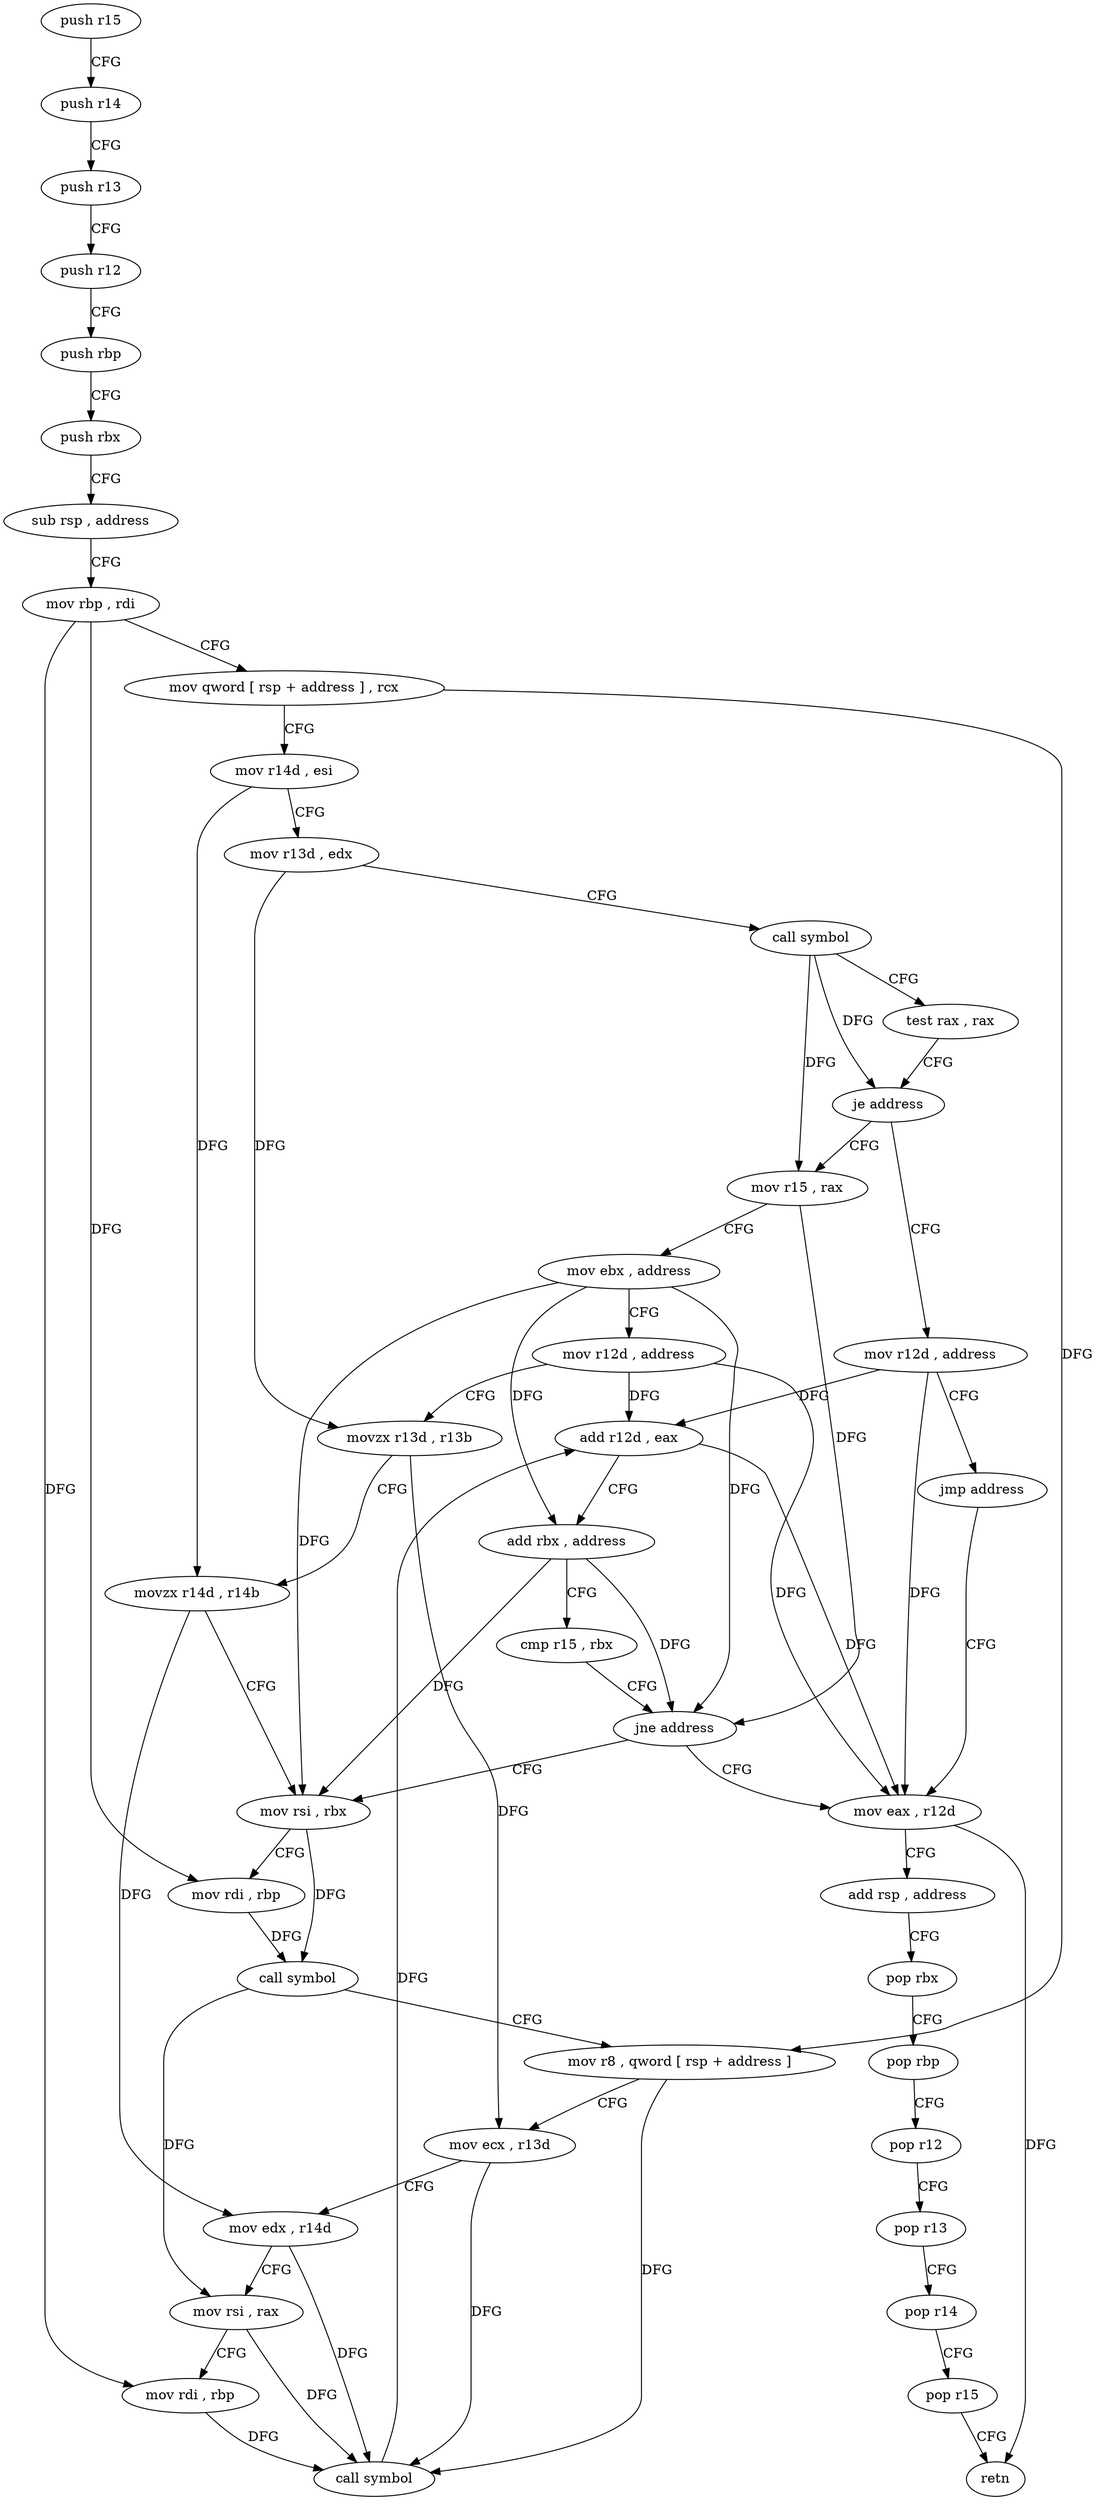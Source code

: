 digraph "func" {
"121078" [label = "push r15" ]
"121080" [label = "push r14" ]
"121082" [label = "push r13" ]
"121084" [label = "push r12" ]
"121086" [label = "push rbp" ]
"121087" [label = "push rbx" ]
"121088" [label = "sub rsp , address" ]
"121092" [label = "mov rbp , rdi" ]
"121095" [label = "mov qword [ rsp + address ] , rcx" ]
"121100" [label = "mov r14d , esi" ]
"121103" [label = "mov r13d , edx" ]
"121106" [label = "call symbol" ]
"121111" [label = "test rax , rax" ]
"121114" [label = "je address" ]
"121201" [label = "mov r12d , address" ]
"121116" [label = "mov r15 , rax" ]
"121207" [label = "jmp address" ]
"121183" [label = "mov eax , r12d" ]
"121119" [label = "mov ebx , address" ]
"121124" [label = "mov r12d , address" ]
"121130" [label = "movzx r13d , r13b" ]
"121134" [label = "movzx r14d , r14b" ]
"121138" [label = "mov rsi , rbx" ]
"121186" [label = "add rsp , address" ]
"121190" [label = "pop rbx" ]
"121191" [label = "pop rbp" ]
"121192" [label = "pop r12" ]
"121194" [label = "pop r13" ]
"121196" [label = "pop r14" ]
"121198" [label = "pop r15" ]
"121200" [label = "retn" ]
"121141" [label = "mov rdi , rbp" ]
"121144" [label = "call symbol" ]
"121149" [label = "mov r8 , qword [ rsp + address ]" ]
"121154" [label = "mov ecx , r13d" ]
"121157" [label = "mov edx , r14d" ]
"121160" [label = "mov rsi , rax" ]
"121163" [label = "mov rdi , rbp" ]
"121166" [label = "call symbol" ]
"121171" [label = "add r12d , eax" ]
"121174" [label = "add rbx , address" ]
"121178" [label = "cmp r15 , rbx" ]
"121181" [label = "jne address" ]
"121078" -> "121080" [ label = "CFG" ]
"121080" -> "121082" [ label = "CFG" ]
"121082" -> "121084" [ label = "CFG" ]
"121084" -> "121086" [ label = "CFG" ]
"121086" -> "121087" [ label = "CFG" ]
"121087" -> "121088" [ label = "CFG" ]
"121088" -> "121092" [ label = "CFG" ]
"121092" -> "121095" [ label = "CFG" ]
"121092" -> "121141" [ label = "DFG" ]
"121092" -> "121163" [ label = "DFG" ]
"121095" -> "121100" [ label = "CFG" ]
"121095" -> "121149" [ label = "DFG" ]
"121100" -> "121103" [ label = "CFG" ]
"121100" -> "121134" [ label = "DFG" ]
"121103" -> "121106" [ label = "CFG" ]
"121103" -> "121130" [ label = "DFG" ]
"121106" -> "121111" [ label = "CFG" ]
"121106" -> "121114" [ label = "DFG" ]
"121106" -> "121116" [ label = "DFG" ]
"121111" -> "121114" [ label = "CFG" ]
"121114" -> "121201" [ label = "CFG" ]
"121114" -> "121116" [ label = "CFG" ]
"121201" -> "121207" [ label = "CFG" ]
"121201" -> "121183" [ label = "DFG" ]
"121201" -> "121171" [ label = "DFG" ]
"121116" -> "121119" [ label = "CFG" ]
"121116" -> "121181" [ label = "DFG" ]
"121207" -> "121183" [ label = "CFG" ]
"121183" -> "121186" [ label = "CFG" ]
"121183" -> "121200" [ label = "DFG" ]
"121119" -> "121124" [ label = "CFG" ]
"121119" -> "121138" [ label = "DFG" ]
"121119" -> "121174" [ label = "DFG" ]
"121119" -> "121181" [ label = "DFG" ]
"121124" -> "121130" [ label = "CFG" ]
"121124" -> "121183" [ label = "DFG" ]
"121124" -> "121171" [ label = "DFG" ]
"121130" -> "121134" [ label = "CFG" ]
"121130" -> "121154" [ label = "DFG" ]
"121134" -> "121138" [ label = "CFG" ]
"121134" -> "121157" [ label = "DFG" ]
"121138" -> "121141" [ label = "CFG" ]
"121138" -> "121144" [ label = "DFG" ]
"121186" -> "121190" [ label = "CFG" ]
"121190" -> "121191" [ label = "CFG" ]
"121191" -> "121192" [ label = "CFG" ]
"121192" -> "121194" [ label = "CFG" ]
"121194" -> "121196" [ label = "CFG" ]
"121196" -> "121198" [ label = "CFG" ]
"121198" -> "121200" [ label = "CFG" ]
"121141" -> "121144" [ label = "DFG" ]
"121144" -> "121149" [ label = "CFG" ]
"121144" -> "121160" [ label = "DFG" ]
"121149" -> "121154" [ label = "CFG" ]
"121149" -> "121166" [ label = "DFG" ]
"121154" -> "121157" [ label = "CFG" ]
"121154" -> "121166" [ label = "DFG" ]
"121157" -> "121160" [ label = "CFG" ]
"121157" -> "121166" [ label = "DFG" ]
"121160" -> "121163" [ label = "CFG" ]
"121160" -> "121166" [ label = "DFG" ]
"121163" -> "121166" [ label = "DFG" ]
"121166" -> "121171" [ label = "DFG" ]
"121171" -> "121174" [ label = "CFG" ]
"121171" -> "121183" [ label = "DFG" ]
"121174" -> "121178" [ label = "CFG" ]
"121174" -> "121138" [ label = "DFG" ]
"121174" -> "121181" [ label = "DFG" ]
"121178" -> "121181" [ label = "CFG" ]
"121181" -> "121138" [ label = "CFG" ]
"121181" -> "121183" [ label = "CFG" ]
}
